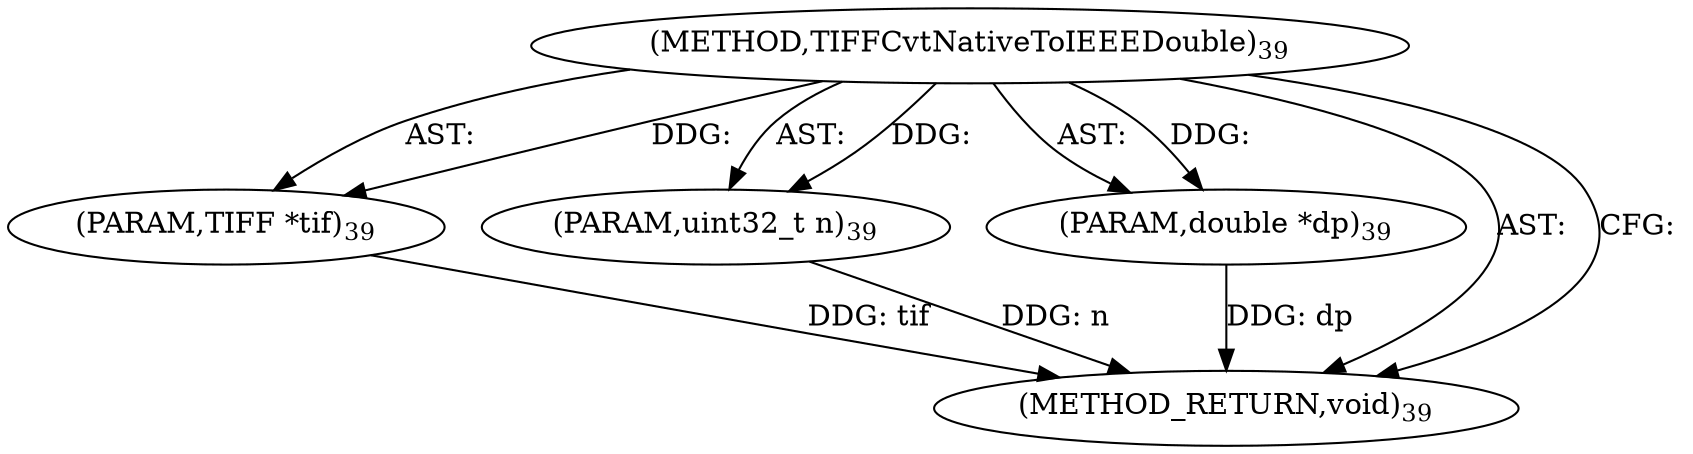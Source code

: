 digraph "TIFFCvtNativeToIEEEDouble" {  
"63924" [label = <(METHOD,TIFFCvtNativeToIEEEDouble)<SUB>39</SUB>> ]
"63925" [label = <(PARAM,TIFF *tif)<SUB>39</SUB>> ]
"63926" [label = <(PARAM,uint32_t n)<SUB>39</SUB>> ]
"63927" [label = <(PARAM,double *dp)<SUB>39</SUB>> ]
"63928" [label = <(METHOD_RETURN,void)<SUB>39</SUB>> ]
  "63924" -> "63925"  [ label = "AST: "] 
  "63924" -> "63926"  [ label = "AST: "] 
  "63924" -> "63927"  [ label = "AST: "] 
  "63924" -> "63928"  [ label = "AST: "] 
  "63924" -> "63928"  [ label = "CFG: "] 
  "63925" -> "63928"  [ label = "DDG: tif"] 
  "63926" -> "63928"  [ label = "DDG: n"] 
  "63927" -> "63928"  [ label = "DDG: dp"] 
  "63924" -> "63925"  [ label = "DDG: "] 
  "63924" -> "63926"  [ label = "DDG: "] 
  "63924" -> "63927"  [ label = "DDG: "] 
}
